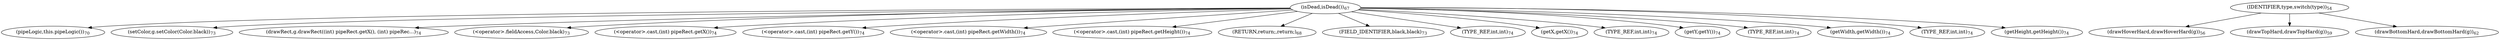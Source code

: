 digraph "draw" {  
"140" [label = <(pipeLogic,this.pipeLogic())<SUB>70</SUB>> ]
"141" [label = <(setColor,g.setColor(Color.black))<SUB>73</SUB>> ]
"146" [label = <(drawRect,g.drawRect((int) pipeRect.getX(), (int) pipeRec...)<SUB>74</SUB>> ]
"118" [label = <(IDENTIFIER,type,switch(type))<SUB>54</SUB>> ]
"136" [label = <(isDead,isDead())<SUB>67</SUB>> ]
"143" [label = <(&lt;operator&gt;.fieldAccess,Color.black)<SUB>73</SUB>> ]
"148" [label = <(&lt;operator&gt;.cast,(int) pipeRect.getX())<SUB>74</SUB>> ]
"152" [label = <(&lt;operator&gt;.cast,(int) pipeRect.getY())<SUB>74</SUB>> ]
"156" [label = <(&lt;operator&gt;.cast,(int) pipeRect.getWidth())<SUB>74</SUB>> ]
"160" [label = <(&lt;operator&gt;.cast,(int) pipeRect.getHeight())<SUB>74</SUB>> ]
"122" [label = <(drawHoverHard,drawHoverHard(g))<SUB>56</SUB>> ]
"127" [label = <(drawTopHard,drawTopHard(g))<SUB>59</SUB>> ]
"132" [label = <(drawBottomHard,drawBottomHard(g))<SUB>62</SUB>> ]
"139" [label = <(RETURN,return;,return;)<SUB>68</SUB>> ]
"145" [label = <(FIELD_IDENTIFIER,black,black)<SUB>73</SUB>> ]
"149" [label = <(TYPE_REF,int,int)<SUB>74</SUB>> ]
"150" [label = <(getX,getX())<SUB>74</SUB>> ]
"153" [label = <(TYPE_REF,int,int)<SUB>74</SUB>> ]
"154" [label = <(getY,getY())<SUB>74</SUB>> ]
"157" [label = <(TYPE_REF,int,int)<SUB>74</SUB>> ]
"158" [label = <(getWidth,getWidth())<SUB>74</SUB>> ]
"161" [label = <(TYPE_REF,int,int)<SUB>74</SUB>> ]
"162" [label = <(getHeight,getHeight())<SUB>74</SUB>> ]
  "118" -> "122" 
  "118" -> "132" 
  "118" -> "127" 
  "136" -> "160" 
  "136" -> "141" 
  "136" -> "152" 
  "136" -> "154" 
  "136" -> "145" 
  "136" -> "146" 
  "136" -> "161" 
  "136" -> "149" 
  "136" -> "150" 
  "136" -> "162" 
  "136" -> "153" 
  "136" -> "139" 
  "136" -> "157" 
  "136" -> "140" 
  "136" -> "148" 
  "136" -> "156" 
  "136" -> "143" 
  "136" -> "158" 
}
